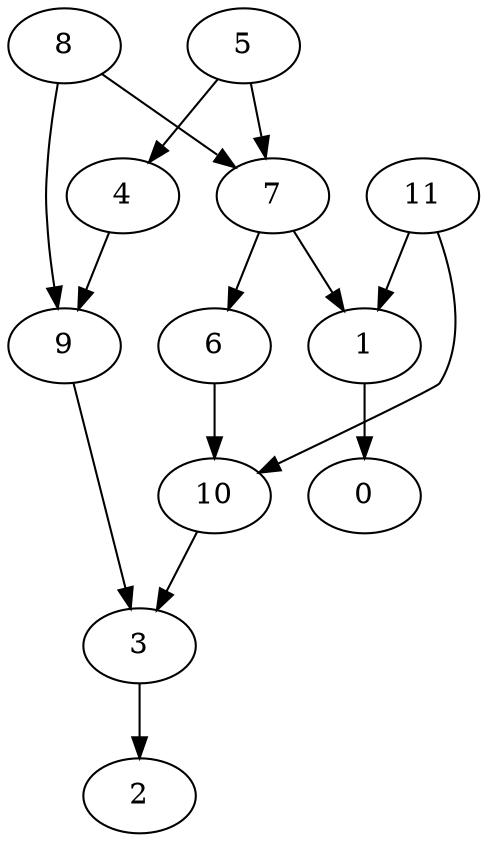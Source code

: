 digraph network {
  1 -> 0;
  3 -> 2;
  5 -> 4;
  7 -> 6;
  5 -> 7;
  8 -> 7;
  4 -> 9;
  8 -> 9;
  11 -> 10;
  6 -> 10;
  7 -> 1;
  11 -> 1;
  10 -> 3;
  9 -> 3;
}
